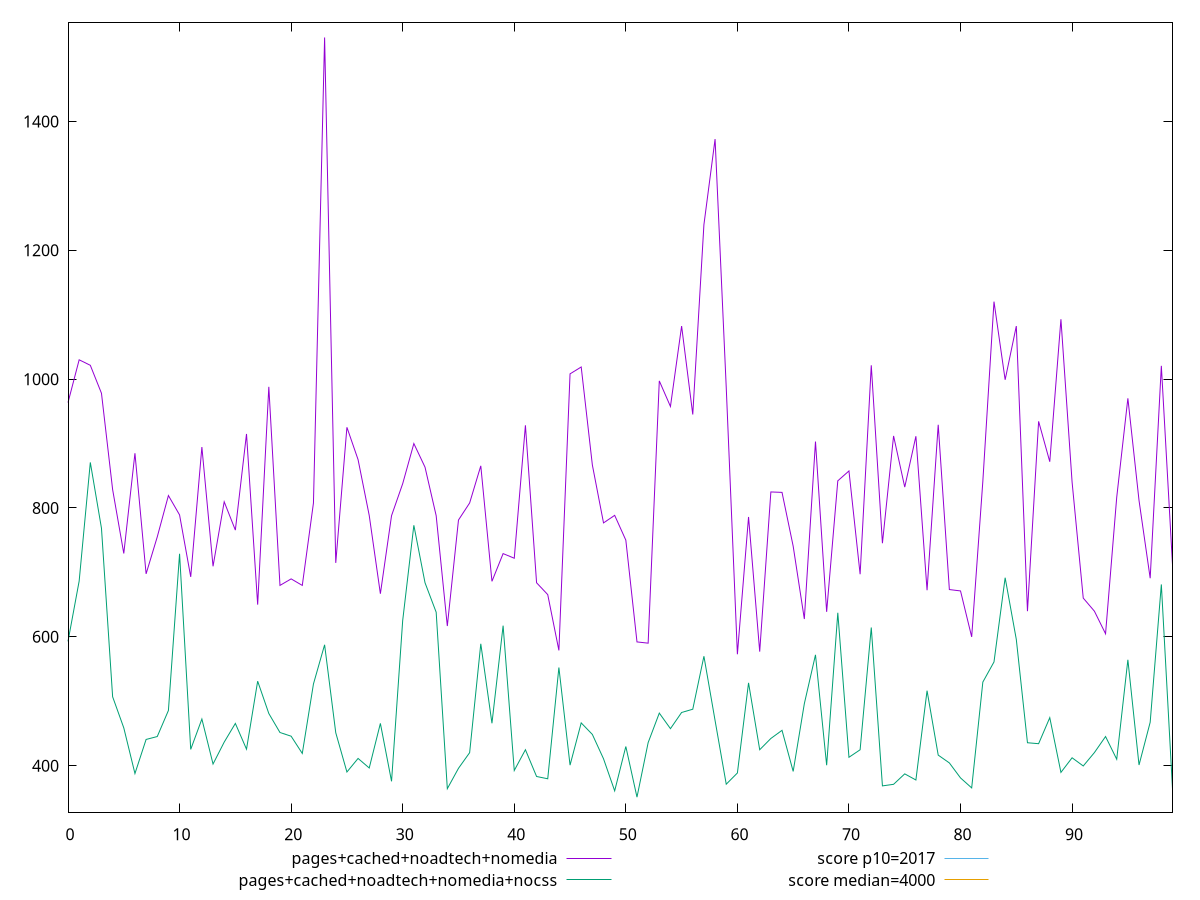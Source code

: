 reset

$pagesCachedNoadtechNomedia <<EOF
0 963.6320000000012
1 1030.0240000000003
2 1021.4840000000011
3 978.0880000000008
4 828.6080000000002
5 729.376000000001
6 884.9560000000007
7 697.7360000000007
8 755.0880000000008
9 819.2960000000008
10 789.2160000000005
11 693.0200000000006
12 894.5920000000008
13 709.4480000000005
14 809.6160000000009
15 765.6560000000004
16 914.9200000000008
17 649.9040000000002
18 988.0520000000008
19 679.7880000000007
20 689.9160000000007
21 679.784
22 807.6920000000006
23 1530.4080000000008
24 714.7600000000007
25 925.2520000000001
26 875.072
27 788.3960000000008
28 666.8879999999999
29 788.0400000000013
30 837.7440000000004
31 900.0200000000016
32 863.360000000001
33 788.0760000000013
34 616.7040000000003
35 781.3120000000013
36 807.7840000000006
37 865.424000000001
38 686.1400000000006
39 729.1680000000001
40 721.9720000000003
41 928.3520000000003
42 683.8760000000008
43 665.5200000000006
44 578.8920000000007
45 1008.2320000000005
46 1018.8880000000016
47 866.7760000000001
48 776.8480000000006
49 788.5680000000009
50 750.0480000000003
51 592.0680000000007
52 590.1240000000006
53 997.2960000000007
54 957.5640000000008
55 1082.3720000000017
56 945.1400000000012
57 1239.8719999999998
58 1372.6839999999995
59 987.1280000000011
60 572.8920000000006
61 786.0360000000002
62 576.9800000000004
63 824.8880000000006
64 824.2120000000012
65 740.6360000000005
66 627.6360000000006
67 903.1400000000004
68 638.8080000000007
69 842.1880000000009
70 857.4920000000003
71 697.1480000000007
72 1021.5279999999997
73 745.2640000000007
74 911.8520000000009
75 832.3880000000009
76 911.384000000001
77 672.2800000000008
78 929.2080000000004
79 673.344000000001
80 671.2200000000003
81 599.8560000000004
82 841.3760000000012
83 1120.3600000000008
84 999.0200000000011
85 1082.4080000000013
86 639.8280000000008
87 934.4800000000006
88 871.8080000000011
89 1093.0320000000002
90 840.1920000000007
91 660.1120000000006
92 639.7920000000001
93 604.7400000000006
94 816.4680000000009
95 970.2600000000015
96 811.6120000000012
97 690.9600000000004
98 1020.6560000000007
99 711.9560000000007
EOF

$pagesCachedNoadtechNomediaNocss <<EOF
0 592.9359999999999
1 686.5080000000002
2 870.7360000000002
3 768.5440000000001
4 506.9280000000002
5 458.5999999999999
6 387.712
7 440.64400000000023
8 445.1679999999999
9 485.60800000000006
10 728.8720000000003
11 425.212
12 472.3400000000003
13 402.49600000000004
14 436.49600000000004
15 465.5160000000002
16 425.5520000000001
17 531.1080000000002
18 480.90400000000034
19 451.4040000000002
20 445.70800000000014
21 418.9240000000002
22 526.7480000000003
23 587.6160000000003
24 451.0880000000002
25 390.12399999999997
26 411.1840000000002
27 396.36
28 465.5720000000001
29 375.6280000000001
30 625.3320000000003
31 773.1200000000006
32 683.9320000000001
33 638.1880000000004
34 364.22399999999993
35 395.86
36 420.1280000000001
37 589.1800000000002
38 465.7520000000003
39 617.3040000000003
40 392.4679999999999
41 424.68399999999997
42 383.164
43 379.5920000000001
44 552.3440000000003
45 400.75999999999993
46 466.34
47 448.45199999999994
48 410.65999999999997
49 360.8279999999999
50 429.7119999999999
51 351.076
52 435.72799999999984
53 481.5440000000002
54 457.4079999999999
55 482.54
56 487.56800000000015
57 569.8120000000004
58 469.9920000000001
59 371.2
60 388.58799999999997
61 528.5000000000001
62 424.6839999999998
63 442.16800000000006
64 454.8040000000002
65 391.0320000000002
66 496.156
67 572.0080000000002
68 400.6119999999999
69 637.2640000000004
70 412.968
71 424.628
72 614.3960000000005
73 368.56
74 371.01200000000006
75 387.2279999999999
76 377.70400000000006
77 516.3560000000001
78 416.3359999999999
79 404.19199999999995
80 380.9160000000001
81 365.42399999999975
82 529.7160000000001
83 560.96
84 691.7360000000004
85 595.9280000000006
86 435.54000000000013
87 434.0559999999999
88 474.46800000000013
89 389.504
90 412.1799999999999
91 399.468
92 420.2560000000001
93 445.17999999999995
94 409.90799999999996
95 564.3640000000001
96 400.968
97 467.3560000000002
98 681.2839999999999
99 363.91599999999994
EOF

set key outside below
set xrange [0:99]
set yrange [327.48936000000003:1553.9946400000008]
set trange [327.48936000000003:1553.9946400000008]
set terminal svg size 640, 520 enhanced background rgb 'white'
set output "report_00017_2021-02-10T15-08-03.406Z/mainthread-work-breakdown/comparison/line/3_vs_4.svg"

plot $pagesCachedNoadtechNomedia title "pages+cached+noadtech+nomedia" with line, \
     $pagesCachedNoadtechNomediaNocss title "pages+cached+noadtech+nomedia+nocss" with line, \
     2017 title "score p10=2017", \
     4000 title "score median=4000"

reset
